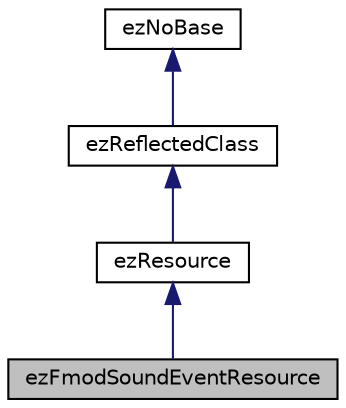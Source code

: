digraph "ezFmodSoundEventResource"
{
 // LATEX_PDF_SIZE
  edge [fontname="Helvetica",fontsize="10",labelfontname="Helvetica",labelfontsize="10"];
  node [fontname="Helvetica",fontsize="10",shape=record];
  Node1 [label="ezFmodSoundEventResource",height=0.2,width=0.4,color="black", fillcolor="grey75", style="filled", fontcolor="black",tooltip=" "];
  Node2 -> Node1 [dir="back",color="midnightblue",fontsize="10",style="solid",fontname="Helvetica"];
  Node2 [label="ezResource",height=0.2,width=0.4,color="black", fillcolor="white", style="filled",URL="$d3/d0a/classez_resource.htm",tooltip="The base class for all resources."];
  Node3 -> Node2 [dir="back",color="midnightblue",fontsize="10",style="solid",fontname="Helvetica"];
  Node3 [label="ezReflectedClass",height=0.2,width=0.4,color="black", fillcolor="white", style="filled",URL="$db/d45/classez_reflected_class.htm",tooltip="All classes that should be dynamically reflectable, need to be derived from this base class."];
  Node4 -> Node3 [dir="back",color="midnightblue",fontsize="10",style="solid",fontname="Helvetica"];
  Node4 [label="ezNoBase",height=0.2,width=0.4,color="black", fillcolor="white", style="filled",URL="$d4/d02/classez_no_base.htm",tooltip="Dummy type to pass to templates and macros that expect a base type for a class that has no base."];
}
